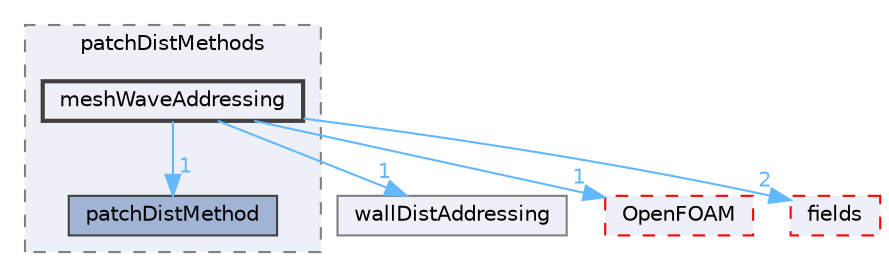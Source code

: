 digraph "src/finiteVolume/fvMesh/wallDist/patchDistMethods/meshWaveAddressing"
{
 // LATEX_PDF_SIZE
  bgcolor="transparent";
  edge [fontname=Helvetica,fontsize=10,labelfontname=Helvetica,labelfontsize=10];
  node [fontname=Helvetica,fontsize=10,shape=box,height=0.2,width=0.4];
  compound=true
  subgraph clusterdir_28bd808b48a939f9343efc27d469bf7b {
    graph [ bgcolor="#edf0f7", pencolor="grey50", label="patchDistMethods", fontname=Helvetica,fontsize=10 style="filled,dashed", URL="dir_28bd808b48a939f9343efc27d469bf7b.html",tooltip=""]
  dir_6e324d8445a9fcc15d11be46c4e01c62 [label="patchDistMethod", fillcolor="#a2b4d6", color="grey25", style="filled", URL="dir_6e324d8445a9fcc15d11be46c4e01c62.html",tooltip=""];
  dir_6afea3516e2a5d835d8f33175aadda6a [label="meshWaveAddressing", fillcolor="#edf0f7", color="grey25", style="filled,bold", URL="dir_6afea3516e2a5d835d8f33175aadda6a.html",tooltip=""];
  }
  dir_1672eeb0dc7baa6a0f0fb4a8fb23ecea [label="wallDistAddressing", fillcolor="#edf0f7", color="grey50", style="filled", URL="dir_1672eeb0dc7baa6a0f0fb4a8fb23ecea.html",tooltip=""];
  dir_c5473ff19b20e6ec4dfe5c310b3778a8 [label="OpenFOAM", fillcolor="#edf0f7", color="red", style="filled,dashed", URL="dir_c5473ff19b20e6ec4dfe5c310b3778a8.html",tooltip=""];
  dir_25ab4a83a983f7bb7a38b7f63bb141b7 [label="fields", fillcolor="#edf0f7", color="red", style="filled,dashed", URL="dir_25ab4a83a983f7bb7a38b7f63bb141b7.html",tooltip=""];
  dir_6afea3516e2a5d835d8f33175aadda6a->dir_1672eeb0dc7baa6a0f0fb4a8fb23ecea [headlabel="1", labeldistance=1.5 headhref="dir_002387_004340.html" href="dir_002387_004340.html" color="steelblue1" fontcolor="steelblue1"];
  dir_6afea3516e2a5d835d8f33175aadda6a->dir_25ab4a83a983f7bb7a38b7f63bb141b7 [headlabel="2", labeldistance=1.5 headhref="dir_002387_001332.html" href="dir_002387_001332.html" color="steelblue1" fontcolor="steelblue1"];
  dir_6afea3516e2a5d835d8f33175aadda6a->dir_6e324d8445a9fcc15d11be46c4e01c62 [headlabel="1", labeldistance=1.5 headhref="dir_002387_002822.html" href="dir_002387_002822.html" color="steelblue1" fontcolor="steelblue1"];
  dir_6afea3516e2a5d835d8f33175aadda6a->dir_c5473ff19b20e6ec4dfe5c310b3778a8 [headlabel="1", labeldistance=1.5 headhref="dir_002387_002695.html" href="dir_002387_002695.html" color="steelblue1" fontcolor="steelblue1"];
}
